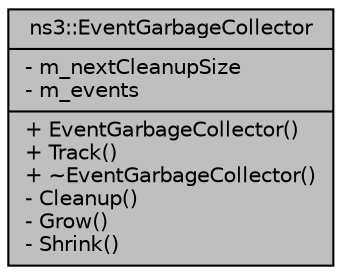 digraph "ns3::EventGarbageCollector"
{
  edge [fontname="Helvetica",fontsize="10",labelfontname="Helvetica",labelfontsize="10"];
  node [fontname="Helvetica",fontsize="10",shape=record];
  Node1 [label="{ns3::EventGarbageCollector\n|- m_nextCleanupSize\l- m_events\l|+ EventGarbageCollector()\l+ Track()\l+ ~EventGarbageCollector()\l- Cleanup()\l- Grow()\l- Shrink()\l}",height=0.2,width=0.4,color="black", fillcolor="grey75", style="filled", fontcolor="black"];
}
